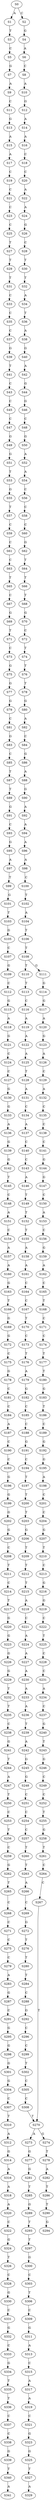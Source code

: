 strict digraph  {
	S0 -> S1 [ label = A ];
	S0 -> S2 [ label = C ];
	S1 -> S3 [ label = T ];
	S2 -> S4 [ label = G ];
	S3 -> S5 [ label = C ];
	S4 -> S6 [ label = A ];
	S5 -> S7 [ label = G ];
	S6 -> S8 [ label = C ];
	S7 -> S9 [ label = A ];
	S8 -> S10 [ label = A ];
	S9 -> S11 [ label = C ];
	S10 -> S12 [ label = G ];
	S11 -> S13 [ label = G ];
	S12 -> S14 [ label = A ];
	S13 -> S15 [ label = A ];
	S14 -> S16 [ label = A ];
	S15 -> S17 [ label = A ];
	S16 -> S18 [ label = C ];
	S17 -> S19 [ label = C ];
	S18 -> S20 [ label = C ];
	S19 -> S21 [ label = C ];
	S20 -> S22 [ label = A ];
	S21 -> S23 [ label = C ];
	S22 -> S24 [ label = A ];
	S23 -> S25 [ label = C ];
	S24 -> S26 [ label = G ];
	S25 -> S27 [ label = T ];
	S26 -> S28 [ label = C ];
	S27 -> S29 [ label = T ];
	S28 -> S30 [ label = T ];
	S29 -> S31 [ label = T ];
	S30 -> S32 [ label = T ];
	S31 -> S33 [ label = C ];
	S32 -> S34 [ label = A ];
	S33 -> S35 [ label = C ];
	S34 -> S36 [ label = T ];
	S35 -> S37 [ label = C ];
	S36 -> S38 [ label = A ];
	S37 -> S39 [ label = G ];
	S38 -> S40 [ label = G ];
	S39 -> S41 [ label = T ];
	S40 -> S42 [ label = A ];
	S41 -> S43 [ label = C ];
	S42 -> S44 [ label = G ];
	S43 -> S45 [ label = C ];
	S44 -> S46 [ label = G ];
	S45 -> S47 [ label = C ];
	S46 -> S48 [ label = C ];
	S47 -> S49 [ label = G ];
	S48 -> S50 [ label = G ];
	S49 -> S51 [ label = G ];
	S50 -> S52 [ label = A ];
	S51 -> S53 [ label = T ];
	S52 -> S54 [ label = A ];
	S53 -> S55 [ label = G ];
	S54 -> S56 [ label = C ];
	S55 -> S57 [ label = T ];
	S56 -> S58 [ label = C ];
	S57 -> S59 [ label = C ];
	S58 -> S60 [ label = C ];
	S59 -> S61 [ label = C ];
	S60 -> S62 [ label = G ];
	S61 -> S63 [ label = C ];
	S62 -> S64 [ label = T ];
	S63 -> S65 [ label = T ];
	S64 -> S66 [ label = T ];
	S65 -> S67 [ label = C ];
	S66 -> S68 [ label = T ];
	S67 -> S69 [ label = G ];
	S68 -> S70 [ label = G ];
	S69 -> S71 [ label = T ];
	S70 -> S72 [ label = C ];
	S71 -> S73 [ label = C ];
	S72 -> S74 [ label = T ];
	S73 -> S75 [ label = G ];
	S74 -> S76 [ label = T ];
	S75 -> S77 [ label = G ];
	S76 -> S78 [ label = T ];
	S77 -> S79 [ label = G ];
	S78 -> S80 [ label = G ];
	S79 -> S81 [ label = C ];
	S80 -> S82 [ label = A ];
	S81 -> S83 [ label = G ];
	S82 -> S84 [ label = C ];
	S83 -> S85 [ label = C ];
	S84 -> S86 [ label = G ];
	S85 -> S87 [ label = T ];
	S86 -> S88 [ label = A ];
	S87 -> S89 [ label = T ];
	S88 -> S90 [ label = G ];
	S89 -> S91 [ label = G ];
	S90 -> S92 [ label = A ];
	S91 -> S93 [ label = C ];
	S92 -> S94 [ label = A ];
	S93 -> S95 [ label = G ];
	S94 -> S96 [ label = A ];
	S95 -> S97 [ label = A ];
	S96 -> S98 [ label = A ];
	S97 -> S99 [ label = T ];
	S98 -> S100 [ label = C ];
	S99 -> S101 [ label = G ];
	S100 -> S102 [ label = T ];
	S101 -> S103 [ label = T ];
	S102 -> S104 [ label = A ];
	S103 -> S105 [ label = G ];
	S104 -> S106 [ label = T ];
	S105 -> S107 [ label = C ];
	S106 -> S108 [ label = T ];
	S107 -> S109 [ label = G ];
	S108 -> S110 [ label = T ];
	S108 -> S111 [ label = G ];
	S109 -> S112 [ label = C ];
	S110 -> S113 [ label = T ];
	S111 -> S114 [ label = G ];
	S112 -> S115 [ label = G ];
	S113 -> S116 [ label = C ];
	S114 -> S117 [ label = G ];
	S115 -> S118 [ label = A ];
	S116 -> S119 [ label = A ];
	S117 -> S120 [ label = A ];
	S118 -> S121 [ label = G ];
	S119 -> S122 [ label = A ];
	S120 -> S123 [ label = G ];
	S121 -> S124 [ label = C ];
	S122 -> S125 [ label = A ];
	S123 -> S126 [ label = A ];
	S124 -> S127 [ label = C ];
	S125 -> S128 [ label = T ];
	S126 -> S129 [ label = C ];
	S127 -> S130 [ label = G ];
	S128 -> S131 [ label = A ];
	S129 -> S132 [ label = A ];
	S130 -> S133 [ label = G ];
	S131 -> S134 [ label = C ];
	S132 -> S135 [ label = C ];
	S133 -> S136 [ label = A ];
	S134 -> S137 [ label = A ];
	S135 -> S138 [ label = C ];
	S136 -> S139 [ label = G ];
	S137 -> S140 [ label = C ];
	S138 -> S141 [ label = C ];
	S139 -> S142 [ label = G ];
	S140 -> S143 [ label = C ];
	S141 -> S144 [ label = G ];
	S142 -> S145 [ label = T ];
	S143 -> S146 [ label = A ];
	S144 -> S147 [ label = G ];
	S145 -> S148 [ label = C ];
	S146 -> S149 [ label = T ];
	S147 -> S150 [ label = C ];
	S148 -> S151 [ label = A ];
	S149 -> S152 [ label = T ];
	S150 -> S153 [ label = A ];
	S151 -> S154 [ label = C ];
	S152 -> S155 [ label = T ];
	S153 -> S156 [ label = C ];
	S154 -> S157 [ label = A ];
	S155 -> S158 [ label = A ];
	S156 -> S159 [ label = G ];
	S157 -> S160 [ label = A ];
	S158 -> S161 [ label = A ];
	S159 -> S162 [ label = A ];
	S160 -> S163 [ label = G ];
	S161 -> S164 [ label = C ];
	S162 -> S165 [ label = C ];
	S163 -> S166 [ label = T ];
	S164 -> S167 [ label = C ];
	S165 -> S168 [ label = T ];
	S166 -> S169 [ label = G ];
	S167 -> S170 [ label = T ];
	S168 -> S171 [ label = C ];
	S169 -> S172 [ label = G ];
	S170 -> S173 [ label = C ];
	S171 -> S174 [ label = C ];
	S172 -> S175 [ label = C ];
	S173 -> S176 [ label = T ];
	S174 -> S177 [ label = T ];
	S175 -> S178 [ label = G ];
	S176 -> S179 [ label = A ];
	S177 -> S180 [ label = T ];
	S178 -> S181 [ label = C ];
	S179 -> S182 [ label = G ];
	S180 -> S183 [ label = G ];
	S181 -> S184 [ label = C ];
	S182 -> S185 [ label = C ];
	S183 -> S186 [ label = T ];
	S184 -> S187 [ label = A ];
	S185 -> S188 [ label = C ];
	S186 -> S189 [ label = C ];
	S187 -> S190 [ label = C ];
	S188 -> S191 [ label = G ];
	S189 -> S192 [ label = G ];
	S190 -> S193 [ label = C ];
	S191 -> S194 [ label = C ];
	S192 -> S195 [ label = G ];
	S193 -> S196 [ label = G ];
	S194 -> S197 [ label = T ];
	S195 -> S198 [ label = A ];
	S196 -> S199 [ label = G ];
	S197 -> S200 [ label = T ];
	S198 -> S201 [ label = C ];
	S199 -> S202 [ label = G ];
	S200 -> S203 [ label = T ];
	S201 -> S204 [ label = C ];
	S202 -> S205 [ label = G ];
	S203 -> S206 [ label = G ];
	S204 -> S207 [ label = G ];
	S205 -> S208 [ label = C ];
	S206 -> S209 [ label = T ];
	S207 -> S210 [ label = T ];
	S208 -> S211 [ label = T ];
	S209 -> S212 [ label = T ];
	S210 -> S213 [ label = C ];
	S211 -> S214 [ label = C ];
	S212 -> S215 [ label = T ];
	S213 -> S216 [ label = G ];
	S214 -> S217 [ label = T ];
	S215 -> S218 [ label = A ];
	S216 -> S219 [ label = G ];
	S217 -> S220 [ label = G ];
	S218 -> S221 [ label = C ];
	S219 -> S222 [ label = C ];
	S220 -> S223 [ label = G ];
	S221 -> S224 [ label = A ];
	S222 -> S225 [ label = T ];
	S223 -> S226 [ label = G ];
	S224 -> S227 [ label = A ];
	S225 -> S228 [ label = C ];
	S226 -> S229 [ label = G ];
	S227 -> S230 [ label = A ];
	S228 -> S231 [ label = C ];
	S229 -> S232 [ label = T ];
	S230 -> S233 [ label = A ];
	S231 -> S234 [ label = A ];
	S232 -> S235 [ label = T ];
	S233 -> S236 [ label = A ];
	S234 -> S237 [ label = C ];
	S235 -> S238 [ label = C ];
	S236 -> S239 [ label = T ];
	S237 -> S240 [ label = G ];
	S238 -> S241 [ label = G ];
	S239 -> S242 [ label = A ];
	S240 -> S243 [ label = T ];
	S241 -> S244 [ label = T ];
	S242 -> S245 [ label = G ];
	S243 -> S246 [ label = G ];
	S244 -> S247 [ label = A ];
	S245 -> S248 [ label = G ];
	S246 -> S249 [ label = C ];
	S247 -> S250 [ label = T ];
	S248 -> S251 [ label = C ];
	S249 -> S252 [ label = C ];
	S250 -> S253 [ label = C ];
	S251 -> S254 [ label = C ];
	S252 -> S255 [ label = T ];
	S253 -> S256 [ label = T ];
	S254 -> S257 [ label = C ];
	S255 -> S258 [ label = G ];
	S256 -> S259 [ label = C ];
	S257 -> S260 [ label = T ];
	S258 -> S261 [ label = T ];
	S259 -> S262 [ label = G ];
	S260 -> S263 [ label = T ];
	S261 -> S264 [ label = C ];
	S262 -> S265 [ label = T ];
	S263 -> S266 [ label = A ];
	S264 -> S267 [ label = C ];
	S265 -> S268 [ label = C ];
	S266 -> S269 [ label = C ];
	S267 -> S270 [ label = T ];
	S268 -> S271 [ label = C ];
	S269 -> S272 [ label = G ];
	S270 -> S273 [ label = A ];
	S270 -> S274 [ label = G ];
	S271 -> S275 [ label = C ];
	S272 -> S276 [ label = T ];
	S273 -> S277 [ label = G ];
	S274 -> S278 [ label = T ];
	S275 -> S279 [ label = C ];
	S276 -> S280 [ label = T ];
	S277 -> S281 [ label = G ];
	S278 -> S282 [ label = A ];
	S279 -> S283 [ label = A ];
	S280 -> S284 [ label = T ];
	S281 -> S285 [ label = T ];
	S282 -> S286 [ label = T ];
	S283 -> S287 [ label = G ];
	S284 -> S288 [ label = C ];
	S285 -> S289 [ label = G ];
	S286 -> S290 [ label = T ];
	S287 -> S291 [ label = C ];
	S288 -> S292 [ label = G ];
	S289 -> S293 [ label = T ];
	S290 -> S294 [ label = G ];
	S291 -> S295 [ label = G ];
	S292 -> S296 [ label = C ];
	S293 -> S297 [ label = T ];
	S295 -> S298 [ label = G ];
	S296 -> S299 [ label = C ];
	S297 -> S300 [ label = G ];
	S298 -> S301 [ label = G ];
	S299 -> S302 [ label = T ];
	S300 -> S303 [ label = C ];
	S301 -> S304 [ label = G ];
	S302 -> S305 [ label = C ];
	S303 -> S306 [ label = T ];
	S304 -> S307 [ label = C ];
	S305 -> S308 [ label = C ];
	S306 -> S309 [ label = C ];
	S307 -> S310 [ label = T ];
	S308 -> S270 [ label = T ];
	S309 -> S311 [ label = G ];
	S310 -> S312 [ label = A ];
	S311 -> S313 [ label = A ];
	S312 -> S314 [ label = G ];
	S313 -> S315 [ label = C ];
	S314 -> S316 [ label = A ];
	S315 -> S317 [ label = A ];
	S316 -> S318 [ label = A ];
	S317 -> S319 [ label = A ];
	S318 -> S320 [ label = A ];
	S319 -> S321 [ label = C ];
	S320 -> S322 [ label = C ];
	S321 -> S323 [ label = G ];
	S322 -> S324 [ label = G ];
	S323 -> S325 [ label = G ];
	S324 -> S326 [ label = T ];
	S325 -> S327 [ label = T ];
	S326 -> S328 [ label = C ];
	S327 -> S329 [ label = A ];
	S328 -> S330 [ label = G ];
	S330 -> S331 [ label = C ];
	S331 -> S332 [ label = G ];
	S332 -> S333 [ label = C ];
	S333 -> S334 [ label = G ];
	S334 -> S335 [ label = T ];
	S335 -> S336 [ label = T ];
	S336 -> S337 [ label = C ];
	S337 -> S338 [ label = C ];
	S338 -> S339 [ label = G ];
	S339 -> S340 [ label = T ];
	S340 -> S341 [ label = A ];
}
